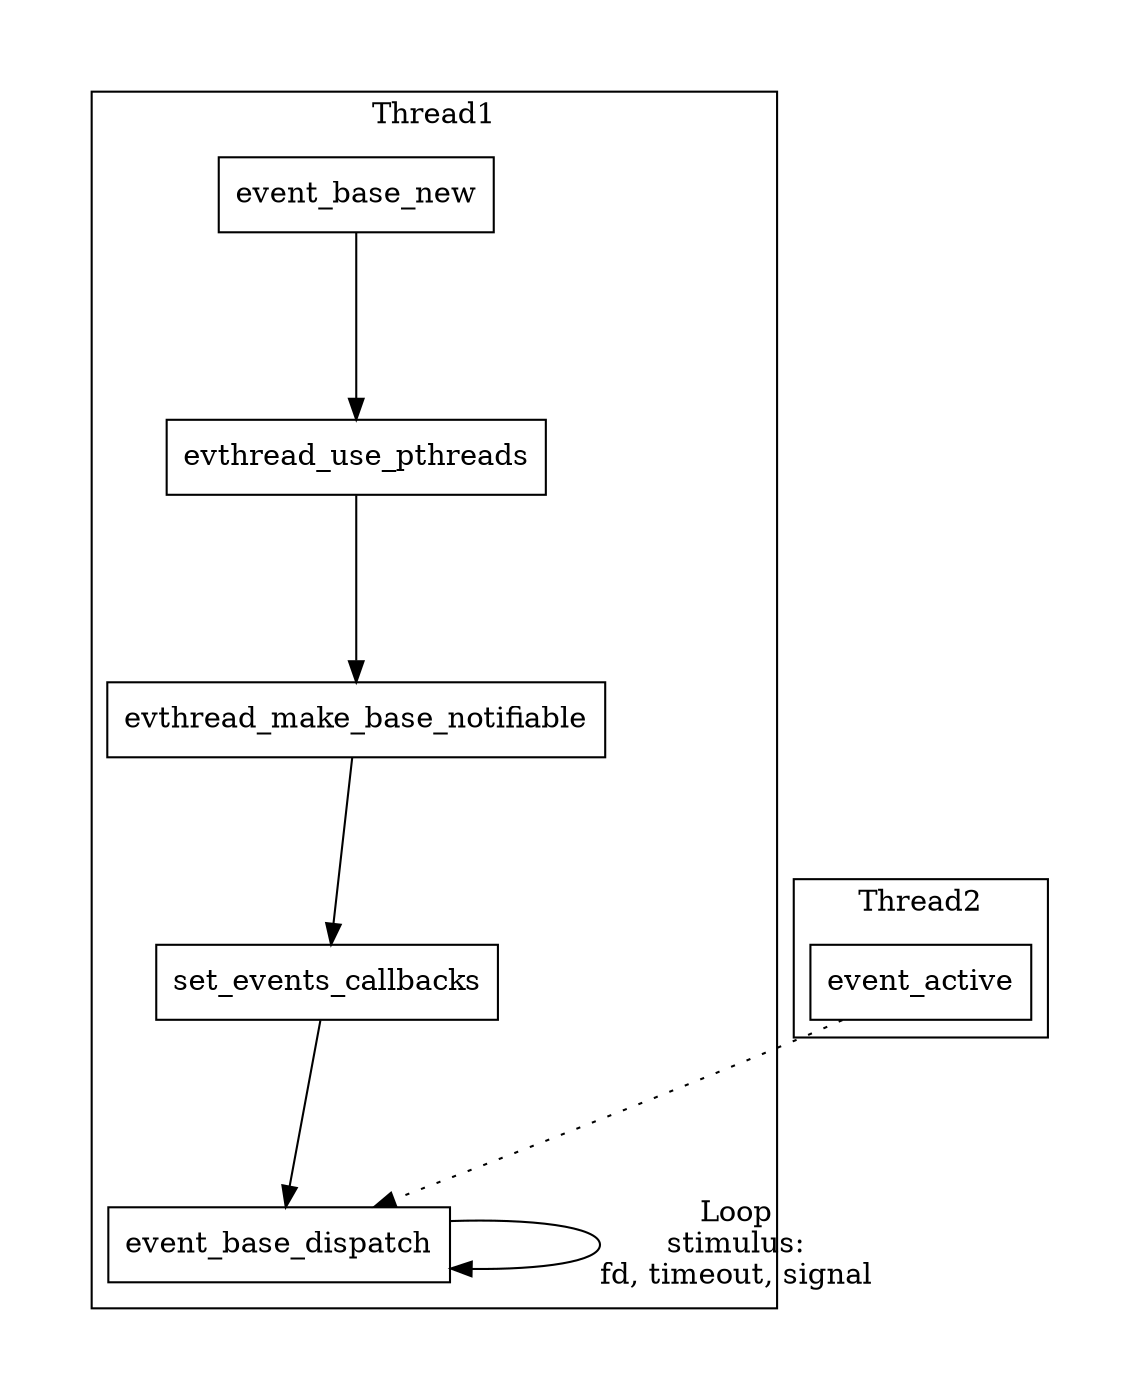 digraph G {
    bgcolor=white;
    pad=0.5;/* the spaces appended to the edge of the drawing */
    ranksep="1.1 equally";
    nodesep="1.0 equally";
    //rankdir=LR;

    node[shape="record"];

    subgraph cluster_Thread1 {
        color=black;
        label="Thread1";
        style=solid;
        rankdir=TB;
        event_base_new -> evthread_use_pthreads;
        evthread_use_pthreads -> evthread_make_base_notifiable;
        evthread_make_base_notifiable -> set_events_callbacks;
        set_events_callbacks -> event_base_dispatch;
        event_base_dispatch -> event_base_dispatch [label="Loop\nstimulus:\nfd, timeout, signal"];

    }

    subgraph cluster_Thread2 {
        color=black;
        label="Thread2";
        style=solid;
        rankdir=TB;
        
        event_active;
        event_active -> event_base_dispatch [style=dotted];
    }

}
